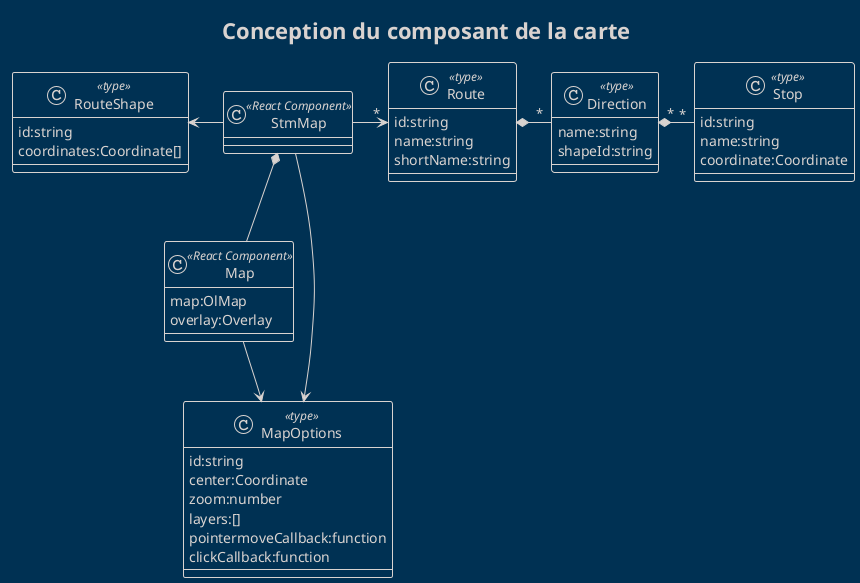 @startuml map-design

title Conception du composant de la carte
skinparam classAttributeIconSize 0
!theme blueprint

class StmMap<<React Component>>{
   
}

class Map<<React Component>>{
   map:OlMap
   overlay:Overlay
}

class RouteShape<<type>> {
    id:string
    coordinates:Coordinate[]
}

class Route<<type>> {
    id:string
    name:string
    shortName:string
}

class Direction<<type>> {
    name:string
    shapeId:string
}

class Stop<<type>> {
    id:string
    name:string
    coordinate:Coordinate
}

class MapOptions<<type>> {
    id:string
    center:Coordinate
    zoom:number
    layers:[]
    pointermoveCallback:function
    clickCallback:function
}

StmMap *-- Map
StmMap --> MapOptions
Map --> MapOptions
StmMap -left-> RouteShape
StmMap -right-> "*" Route
Route  *-right- "*" Direction
Direction "*" *-right- "*" Stop

@enduml